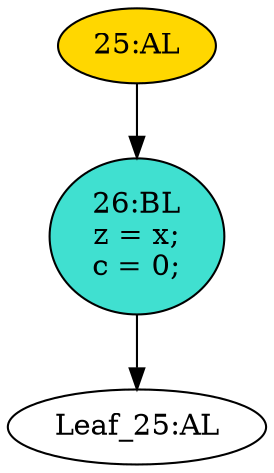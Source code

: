 strict digraph "" {
	node [label="\N"];
	"25:AL"	 [ast="<pyverilog.vparser.ast.Always object at 0x7ff183589dd0>",
		clk_sens=True,
		fillcolor=gold,
		label="25:AL",
		sens="['clk']",
		statements="[]",
		style=filled,
		typ=Always,
		use_var="['x']"];
	"26:BL"	 [ast="<pyverilog.vparser.ast.Block object at 0x7ff183589f90>",
		fillcolor=turquoise,
		label="26:BL
z = x;
c = 0;",
		statements="[<pyverilog.vparser.ast.BlockingSubstitution object at 0x7ff183589fd0>, <pyverilog.vparser.ast.BlockingSubstitution object at 0x7ff18358e190>]",
		style=filled,
		typ=Block];
	"25:AL" -> "26:BL"	 [cond="[]",
		lineno=None];
	"Leaf_25:AL"	 [def_var="['c', 'z']",
		label="Leaf_25:AL"];
	"26:BL" -> "Leaf_25:AL"	 [cond="[]",
		lineno=None];
}
